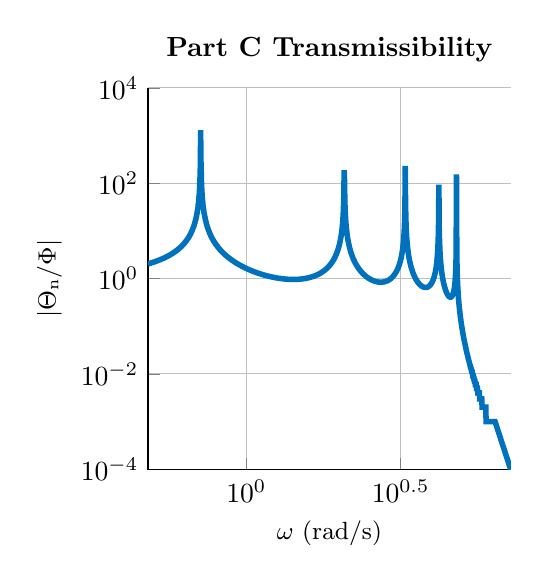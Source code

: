 % This file was created by matlab2tikz.
%
\definecolor{mycolor1}{rgb}{0.0,0.447,0.741}%
%
\begin{tikzpicture}

\begin{axis}[%
width=0.38\textwidth,
height=0.4\textwidth,
at={(0\textwidth,0\textwidth)},
scale only axis,
xmode=log,
xmin=0.48,
xmax=7.195,
xminorticks=true,
xlabel style={font=\color{white!15!black}},
xlabel={$\omega\text{ (rad/s)}$},
ymode=log,
ymin=9.753e-05,
ymax=10000,
yminorticks=true,
ylabel style={font=\color{white!15!black}},
ylabel={$\text{$|$}\Theta{}_\text{n}\text{/}\Phi\text{$|$}$},
axis background/.style={fill=white},
title style={font=\bfseries},
title={Part C Transmissibility},
axis x line*=bottom,
axis y line*=left,
xmajorgrids,
xminorgrids,
ymajorgrids,
yminorgrids,
ylabel style={font=\small},
xlabel style={font=\small}
]
\addplot [color=mycolor1, line width=2.0pt, forget plot]
  table[row sep=crcr]{%
0.48	2.028\\
0.481	2.037\\
0.482	2.046\\
0.483	2.055\\
0.484	2.064\\
0.485	2.073\\
0.486	2.083\\
0.488	2.092\\
0.489	2.102\\
0.49	2.111\\
0.491	2.121\\
0.492	2.131\\
0.493	2.141\\
0.494	2.152\\
0.495	2.162\\
0.497	2.173\\
0.498	2.183\\
0.499	2.194\\
0.5	2.205\\
0.501	2.216\\
0.502	2.228\\
0.504	2.239\\
0.505	2.251\\
0.506	2.262\\
0.507	2.274\\
0.508	2.286\\
0.509	2.299\\
0.511	2.311\\
0.512	2.324\\
0.513	2.337\\
0.514	2.35\\
0.515	2.363\\
0.516	2.376\\
0.518	2.39\\
0.519	2.404\\
0.52	2.418\\
0.521	2.432\\
0.522	2.446\\
0.524	2.461\\
0.525	2.476\\
0.526	2.491\\
0.527	2.506\\
0.528	2.522\\
0.53	2.538\\
0.531	2.554\\
0.532	2.571\\
0.533	2.587\\
0.535	2.604\\
0.536	2.621\\
0.537	2.639\\
0.538	2.657\\
0.54	2.675\\
0.541	2.693\\
0.542	2.712\\
0.543	2.731\\
0.545	2.751\\
0.546	2.771\\
0.547	2.791\\
0.548	2.811\\
0.55	2.832\\
0.551	2.853\\
0.552	2.875\\
0.553	2.897\\
0.555	2.92\\
0.556	2.943\\
0.557	2.966\\
0.558	2.99\\
0.56	3.014\\
0.561	3.039\\
0.562	3.064\\
0.564	3.09\\
0.565	3.116\\
0.566	3.143\\
0.568	3.171\\
0.569	3.199\\
0.57	3.227\\
0.571	3.256\\
0.573	3.286\\
0.574	3.317\\
0.575	3.348\\
0.577	3.38\\
0.578	3.412\\
0.579	3.446\\
0.581	3.48\\
0.582	3.515\\
0.583	3.551\\
0.585	3.587\\
0.586	3.625\\
0.588	3.663\\
0.589	3.702\\
0.59	3.743\\
0.592	3.784\\
0.593	3.826\\
0.594	3.87\\
0.596	3.915\\
0.597	3.96\\
0.598	4.008\\
0.6	4.056\\
0.601	4.106\\
0.603	4.157\\
0.604	4.209\\
0.605	4.263\\
0.607	4.319\\
0.608	4.376\\
0.61	4.436\\
0.611	4.496\\
0.612	4.559\\
0.614	4.624\\
0.615	4.691\\
0.617	4.76\\
0.618	4.831\\
0.619	4.905\\
0.621	4.981\\
0.622	5.06\\
0.624	5.141\\
0.625	5.226\\
0.627	5.313\\
0.628	5.404\\
0.63	5.499\\
0.631	5.597\\
0.632	5.699\\
0.634	5.805\\
0.635	5.915\\
0.637	6.03\\
0.638	6.15\\
0.64	6.275\\
0.641	6.406\\
0.643	6.542\\
0.644	6.686\\
0.646	6.835\\
0.647	6.993\\
0.649	7.158\\
0.65	7.332\\
0.652	7.514\\
0.653	7.707\\
0.655	7.911\\
0.656	8.126\\
0.658	8.354\\
0.659	8.595\\
0.661	8.852\\
0.662	9.126\\
0.664	9.417\\
0.665	9.729\\
0.667	10.063\\
0.668	10.422\\
0.67	10.809\\
0.671	11.227\\
0.673	11.679\\
0.675	12.171\\
0.676	12.708\\
0.678	13.296\\
0.679	13.942\\
0.681	14.657\\
0.682	15.452\\
0.684	16.339\\
0.686	17.338\\
0.687	18.47\\
0.689	19.764\\
0.69	21.257\\
0.692	22.999\\
0.693	25.057\\
0.695	27.527\\
0.697	30.546\\
0.698	34.318\\
0.7	39.167\\
0.701	45.631\\
0.703	54.674\\
0.705	68.223\\
0.706	90.753\\
0.708	135.545\\
0.71	266.427\\
0.711	1301.072\\
0.713	265.965\\
0.715	134.933\\
0.716	90.112\\
0.718	67.572\\
0.719	54.018\\
0.721	44.972\\
0.723	38.507\\
0.724	33.657\\
0.726	29.884\\
0.728	26.865\\
0.729	24.394\\
0.731	22.336\\
0.733	20.594\\
0.735	19.101\\
0.736	17.807\\
0.738	16.675\\
0.74	15.676\\
0.741	14.788\\
0.743	13.994\\
0.745	13.279\\
0.746	12.632\\
0.748	12.044\\
0.75	11.508\\
0.752	11.016\\
0.753	10.563\\
0.755	10.146\\
0.757	9.759\\
0.759	9.4\\
0.76	9.066\\
0.762	8.754\\
0.764	8.463\\
0.766	8.189\\
0.767	7.932\\
0.769	7.691\\
0.771	7.463\\
0.773	7.248\\
0.774	7.044\\
0.776	6.852\\
0.778	6.669\\
0.78	6.496\\
0.782	6.33\\
0.783	6.173\\
0.785	6.023\\
0.787	5.881\\
0.789	5.744\\
0.791	5.613\\
0.793	5.488\\
0.794	5.369\\
0.796	5.254\\
0.798	5.143\\
0.8	5.038\\
0.802	4.936\\
0.804	4.838\\
0.805	4.744\\
0.807	4.653\\
0.809	4.565\\
0.811	4.481\\
0.813	4.4\\
0.815	4.321\\
0.817	4.245\\
0.818	4.171\\
0.82	4.1\\
0.822	4.031\\
0.824	3.965\\
0.826	3.9\\
0.828	3.838\\
0.83	3.777\\
0.832	3.718\\
0.834	3.661\\
0.836	3.605\\
0.838	3.552\\
0.839	3.499\\
0.841	3.448\\
0.843	3.399\\
0.845	3.351\\
0.847	3.304\\
0.849	3.258\\
0.851	3.214\\
0.853	3.17\\
0.855	3.128\\
0.857	3.087\\
0.859	3.047\\
0.861	3.008\\
0.863	2.97\\
0.865	2.932\\
0.867	2.896\\
0.869	2.861\\
0.871	2.826\\
0.873	2.792\\
0.875	2.759\\
0.877	2.727\\
0.879	2.695\\
0.881	2.664\\
0.883	2.634\\
0.885	2.604\\
0.887	2.575\\
0.889	2.547\\
0.891	2.519\\
0.893	2.492\\
0.895	2.466\\
0.897	2.44\\
0.9	2.414\\
0.902	2.389\\
0.904	2.365\\
0.906	2.341\\
0.908	2.317\\
0.91	2.294\\
0.912	2.271\\
0.914	2.249\\
0.916	2.227\\
0.918	2.206\\
0.92	2.185\\
0.923	2.165\\
0.925	2.144\\
0.927	2.125\\
0.929	2.105\\
0.931	2.086\\
0.933	2.067\\
0.935	2.049\\
0.938	2.031\\
0.94	2.013\\
0.942	1.995\\
0.944	1.978\\
0.946	1.961\\
0.948	1.945\\
0.951	1.929\\
0.953	1.913\\
0.955	1.897\\
0.957	1.881\\
0.959	1.866\\
0.962	1.851\\
0.964	1.836\\
0.966	1.822\\
0.968	1.808\\
0.971	1.794\\
0.973	1.78\\
0.975	1.766\\
0.977	1.753\\
0.98	1.74\\
0.982	1.727\\
0.984	1.714\\
0.986	1.701\\
0.989	1.689\\
0.991	1.677\\
0.993	1.665\\
0.995	1.653\\
0.998	1.641\\
1.0	1.63\\
1.002	1.619\\
1.005	1.608\\
1.007	1.597\\
1.009	1.586\\
1.012	1.575\\
1.014	1.565\\
1.016	1.555\\
1.019	1.544\\
1.021	1.534\\
1.023	1.524\\
1.026	1.515\\
1.028	1.505\\
1.03	1.496\\
1.033	1.486\\
1.035	1.477\\
1.038	1.468\\
1.04	1.459\\
1.042	1.451\\
1.045	1.442\\
1.047	1.433\\
1.05	1.425\\
1.052	1.417\\
1.054	1.408\\
1.057	1.4\\
1.059	1.392\\
1.062	1.385\\
1.064	1.377\\
1.067	1.369\\
1.069	1.362\\
1.072	1.354\\
1.074	1.347\\
1.076	1.34\\
1.079	1.333\\
1.081	1.325\\
1.084	1.319\\
1.086	1.312\\
1.089	1.305\\
1.091	1.298\\
1.094	1.292\\
1.097	1.285\\
1.099	1.279\\
1.102	1.273\\
1.104	1.266\\
1.107	1.26\\
1.109	1.254\\
1.112	1.248\\
1.114	1.242\\
1.117	1.237\\
1.119	1.231\\
1.122	1.225\\
1.125	1.22\\
1.127	1.214\\
1.13	1.209\\
1.132	1.204\\
1.135	1.198\\
1.138	1.193\\
1.14	1.188\\
1.143	1.183\\
1.146	1.178\\
1.148	1.173\\
1.151	1.168\\
1.153	1.163\\
1.156	1.159\\
1.159	1.154\\
1.161	1.15\\
1.164	1.145\\
1.167	1.141\\
1.17	1.136\\
1.172	1.132\\
1.175	1.128\\
1.178	1.124\\
1.18	1.119\\
1.183	1.115\\
1.186	1.111\\
1.189	1.107\\
1.191	1.104\\
1.194	1.1\\
1.197	1.096\\
1.2	1.092\\
1.202	1.089\\
1.205	1.085\\
1.208	1.081\\
1.211	1.078\\
1.213	1.075\\
1.216	1.071\\
1.219	1.068\\
1.222	1.065\\
1.225	1.061\\
1.227	1.058\\
1.23	1.055\\
1.233	1.052\\
1.236	1.049\\
1.239	1.046\\
1.242	1.043\\
1.245	1.04\\
1.247	1.038\\
1.25	1.035\\
1.253	1.032\\
1.256	1.03\\
1.259	1.027\\
1.262	1.024\\
1.265	1.022\\
1.268	1.02\\
1.271	1.017\\
1.274	1.015\\
1.276	1.013\\
1.279	1.01\\
1.282	1.008\\
1.285	1.006\\
1.288	1.004\\
1.291	1.002\\
1.294	1.0\\
1.297	0.998\\
1.3	0.996\\
1.303	0.994\\
1.306	0.992\\
1.309	0.991\\
1.312	0.989\\
1.315	0.987\\
1.318	0.986\\
1.321	0.984\\
1.324	0.982\\
1.327	0.981\\
1.33	0.98\\
1.334	0.978\\
1.337	0.977\\
1.34	0.976\\
1.343	0.974\\
1.346	0.973\\
1.349	0.972\\
1.352	0.971\\
1.355	0.97\\
1.358	0.969\\
1.361	0.968\\
1.365	0.967\\
1.368	0.966\\
1.371	0.965\\
1.374	0.965\\
1.377	0.964\\
1.38	0.963\\
1.384	0.963\\
1.387	0.962\\
1.39	0.962\\
1.393	0.961\\
1.396	0.961\\
1.4	0.96\\
1.403	0.96\\
1.406	0.96\\
1.409	0.96\\
1.413	0.959\\
1.416	0.959\\
1.419	0.959\\
1.422	0.959\\
1.426	0.959\\
1.429	0.959\\
1.432	0.96\\
1.436	0.96\\
1.439	0.96\\
1.442	0.96\\
1.445	0.961\\
1.449	0.961\\
1.452	0.962\\
1.455	0.962\\
1.459	0.963\\
1.462	0.964\\
1.466	0.965\\
1.469	0.965\\
1.472	0.966\\
1.476	0.967\\
1.479	0.968\\
1.483	0.969\\
1.486	0.97\\
1.489	0.972\\
1.493	0.973\\
1.496	0.974\\
1.5	0.976\\
1.503	0.977\\
1.507	0.979\\
1.51	0.98\\
1.514	0.982\\
1.517	0.984\\
1.521	0.985\\
1.524	0.987\\
1.528	0.989\\
1.531	0.991\\
1.535	0.994\\
1.538	0.996\\
1.542	0.998\\
1.545	1.0\\
1.549	1.003\\
1.552	1.006\\
1.556	1.008\\
1.56	1.011\\
1.563	1.014\\
1.567	1.017\\
1.57	1.02\\
1.574	1.023\\
1.578	1.026\\
1.581	1.03\\
1.585	1.033\\
1.589	1.037\\
1.592	1.04\\
1.596	1.044\\
1.6	1.048\\
1.603	1.052\\
1.607	1.056\\
1.611	1.06\\
1.614	1.065\\
1.618	1.069\\
1.622	1.074\\
1.626	1.079\\
1.629	1.084\\
1.633	1.089\\
1.637	1.094\\
1.641	1.099\\
1.644	1.105\\
1.648	1.11\\
1.652	1.116\\
1.656	1.122\\
1.66	1.129\\
1.663	1.135\\
1.667	1.141\\
1.671	1.148\\
1.675	1.155\\
1.679	1.162\\
1.683	1.17\\
1.687	1.177\\
1.69	1.185\\
1.694	1.193\\
1.698	1.201\\
1.702	1.21\\
1.706	1.218\\
1.71	1.227\\
1.714	1.237\\
1.718	1.246\\
1.722	1.256\\
1.726	1.266\\
1.73	1.277\\
1.734	1.287\\
1.738	1.298\\
1.742	1.31\\
1.746	1.322\\
1.75	1.334\\
1.754	1.346\\
1.758	1.359\\
1.762	1.373\\
1.766	1.387\\
1.77	1.401\\
1.774	1.416\\
1.778	1.431\\
1.782	1.447\\
1.787	1.463\\
1.791	1.48\\
1.795	1.497\\
1.799	1.515\\
1.803	1.534\\
1.807	1.554\\
1.811	1.574\\
1.816	1.595\\
1.82	1.616\\
1.824	1.639\\
1.828	1.662\\
1.832	1.687\\
1.837	1.712\\
1.841	1.738\\
1.845	1.766\\
1.849	1.795\\
1.854	1.824\\
1.858	1.856\\
1.862	1.888\\
1.866	1.922\\
1.871	1.958\\
1.875	1.995\\
1.879	2.034\\
1.884	2.075\\
1.888	2.119\\
1.892	2.164\\
1.897	2.212\\
1.901	2.262\\
1.906	2.315\\
1.91	2.371\\
1.914	2.431\\
1.919	2.494\\
1.923	2.56\\
1.928	2.631\\
1.932	2.707\\
1.936	2.788\\
1.941	2.874\\
1.945	2.967\\
1.95	3.066\\
1.954	3.174\\
1.959	3.289\\
1.963	3.415\\
1.968	3.551\\
1.972	3.7\\
1.977	3.862\\
1.982	4.041\\
1.986	4.238\\
1.991	4.457\\
1.995	4.702\\
2.0	4.976\\
2.005	5.287\\
2.009	5.64\\
2.014	6.047\\
2.018	6.52\\
2.023	7.076\\
2.028	7.74\\
2.032	8.545\\
2.037	9.543\\
2.042	10.812\\
2.047	12.478\\
2.051	14.762\\
2.056	18.089\\
2.061	23.377\\
2.065	33.079\\
2.07	56.612\\
2.075	188.149\\
2.08	122.815\\
2.085	48.236\\
2.089	29.852\\
2.094	21.582\\
2.099	16.886\\
2.104	13.86\\
2.109	11.748\\
2.114	10.19\\
2.118	8.994\\
2.123	8.048\\
2.128	7.279\\
2.133	6.643\\
2.138	6.109\\
2.143	5.653\\
2.148	5.259\\
2.153	4.917\\
2.158	4.615\\
2.163	4.349\\
2.168	4.111\\
2.173	3.897\\
2.178	3.704\\
2.183	3.53\\
2.188	3.371\\
2.193	3.225\\
2.198	3.092\\
2.203	2.969\\
2.208	2.856\\
2.213	2.75\\
2.218	2.653\\
2.223	2.562\\
2.228	2.477\\
2.234	2.398\\
2.239	2.323\\
2.244	2.254\\
2.249	2.188\\
2.254	2.126\\
2.259	2.068\\
2.265	2.013\\
2.27	1.96\\
2.275	1.911\\
2.28	1.864\\
2.286	1.82\\
2.291	1.777\\
2.296	1.737\\
2.302	1.699\\
2.307	1.662\\
2.312	1.627\\
2.317	1.594\\
2.323	1.562\\
2.328	1.532\\
2.334	1.502\\
2.339	1.474\\
2.344	1.448\\
2.35	1.422\\
2.355	1.397\\
2.361	1.374\\
2.366	1.351\\
2.371	1.329\\
2.377	1.308\\
2.382	1.288\\
2.388	1.269\\
2.393	1.25\\
2.399	1.232\\
2.404	1.215\\
2.41	1.198\\
2.416	1.182\\
2.421	1.166\\
2.427	1.151\\
2.432	1.137\\
2.438	1.123\\
2.443	1.11\\
2.449	1.097\\
2.455	1.084\\
2.46	1.072\\
2.466	1.06\\
2.472	1.049\\
2.477	1.038\\
2.483	1.028\\
2.489	1.018\\
2.495	1.008\\
2.5	0.999\\
2.506	0.99\\
2.512	0.981\\
2.518	0.973\\
2.524	0.965\\
2.529	0.957\\
2.535	0.95\\
2.541	0.943\\
2.547	0.936\\
2.553	0.929\\
2.559	0.923\\
2.565	0.917\\
2.57	0.911\\
2.576	0.905\\
2.582	0.9\\
2.588	0.895\\
2.594	0.89\\
2.6	0.885\\
2.606	0.881\\
2.612	0.877\\
2.618	0.873\\
2.624	0.869\\
2.63	0.866\\
2.636	0.863\\
2.642	0.86\\
2.649	0.857\\
2.655	0.854\\
2.661	0.852\\
2.667	0.85\\
2.673	0.848\\
2.679	0.846\\
2.685	0.844\\
2.692	0.843\\
2.698	0.842\\
2.704	0.841\\
2.71	0.84\\
2.717	0.84\\
2.723	0.84\\
2.729	0.84\\
2.735	0.84\\
2.742	0.841\\
2.748	0.841\\
2.754	0.842\\
2.761	0.843\\
2.767	0.845\\
2.773	0.847\\
2.78	0.848\\
2.786	0.851\\
2.793	0.853\\
2.799	0.856\\
2.806	0.859\\
2.812	0.862\\
2.818	0.866\\
2.825	0.87\\
2.831	0.874\\
2.838	0.879\\
2.845	0.884\\
2.851	0.889\\
2.858	0.895\\
2.864	0.901\\
2.871	0.907\\
2.877	0.914\\
2.884	0.921\\
2.891	0.929\\
2.897	0.937\\
2.904	0.946\\
2.911	0.955\\
2.918	0.965\\
2.924	0.975\\
2.931	0.987\\
2.938	0.998\\
2.945	1.011\\
2.951	1.024\\
2.958	1.038\\
2.965	1.052\\
2.972	1.068\\
2.979	1.085\\
2.985	1.102\\
2.992	1.121\\
2.999	1.141\\
3.006	1.162\\
3.013	1.185\\
3.02	1.209\\
3.027	1.235\\
3.034	1.262\\
3.041	1.292\\
3.048	1.323\\
3.055	1.357\\
3.062	1.393\\
3.069	1.433\\
3.076	1.475\\
3.083	1.521\\
3.09	1.571\\
3.098	1.625\\
3.105	1.684\\
3.112	1.749\\
3.119	1.82\\
3.126	1.898\\
3.133	1.985\\
3.141	2.082\\
3.148	2.191\\
3.155	2.314\\
3.162	2.453\\
3.17	2.612\\
3.177	2.797\\
3.184	3.012\\
3.192	3.266\\
3.199	3.572\\
3.206	3.945\\
3.214	4.412\\
3.221	5.011\\
3.229	5.808\\
3.236	6.919\\
3.243	8.577\\
3.251	11.309\\
3.258	16.662\\
3.266	31.807\\
3.273	230.29\\
3.281	36.947\\
3.289	17.771\\
3.296	11.66\\
3.304	8.661\\
3.311	6.881\\
3.319	5.702\\
3.327	4.865\\
3.334	4.24\\
3.342	3.755\\
3.35	3.369\\
3.357	3.054\\
3.365	2.792\\
3.373	2.571\\
3.381	2.382\\
3.389	2.219\\
3.396	2.077\\
3.404	1.952\\
3.412	1.841\\
3.42	1.743\\
3.428	1.654\\
3.436	1.574\\
3.444	1.502\\
3.452	1.437\\
3.459	1.377\\
3.467	1.322\\
3.475	1.272\\
3.483	1.226\\
3.491	1.183\\
3.5	1.143\\
3.508	1.107\\
3.516	1.073\\
3.524	1.041\\
3.532	1.012\\
3.54	0.984\\
3.548	0.958\\
3.556	0.935\\
3.565	0.912\\
3.573	0.891\\
3.581	0.871\\
3.589	0.853\\
3.598	0.836\\
3.606	0.819\\
3.614	0.804\\
3.623	0.79\\
3.631	0.777\\
3.639	0.764\\
3.648	0.752\\
3.656	0.741\\
3.664	0.731\\
3.673	0.722\\
3.681	0.713\\
3.69	0.705\\
3.698	0.697\\
3.707	0.69\\
3.715	0.684\\
3.724	0.678\\
3.733	0.673\\
3.741	0.668\\
3.75	0.664\\
3.758	0.661\\
3.767	0.658\\
3.776	0.655\\
3.785	0.653\\
3.793	0.652\\
3.802	0.651\\
3.811	0.651\\
3.82	0.651\\
3.828	0.652\\
3.837	0.654\\
3.846	0.656\\
3.855	0.659\\
3.864	0.662\\
3.873	0.667\\
3.882	0.671\\
3.891	0.677\\
3.9	0.684\\
3.909	0.691\\
3.918	0.7\\
3.927	0.71\\
3.936	0.72\\
3.945	0.732\\
3.954	0.746\\
3.963	0.761\\
3.972	0.777\\
3.981	0.796\\
3.99	0.816\\
4.0	0.839\\
4.009	0.865\\
4.018	0.894\\
4.027	0.926\\
4.037	0.963\\
4.046	1.004\\
4.055	1.051\\
4.065	1.105\\
4.074	1.168\\
4.083	1.241\\
4.093	1.327\\
4.102	1.43\\
4.112	1.554\\
4.121	1.707\\
4.131	1.9\\
4.14	2.149\\
4.15	2.486\\
4.159	2.961\\
4.169	3.684\\
4.178	4.913\\
4.188	7.455\\
4.198	15.793\\
4.207	93.641\\
4.217	12.017\\
4.227	6.321\\
4.237	4.265\\
4.246	3.206\\
4.256	2.561\\
4.266	2.128\\
4.276	1.817\\
4.286	1.584\\
4.295	1.402\\
4.305	1.257\\
4.315	1.139\\
4.325	1.041\\
4.335	0.958\\
4.345	0.888\\
4.355	0.827\\
4.365	0.775\\
4.375	0.729\\
4.385	0.688\\
4.396	0.652\\
4.406	0.621\\
4.416	0.592\\
4.426	0.567\\
4.436	0.545\\
4.446	0.524\\
4.457	0.506\\
4.467	0.49\\
4.477	0.476\\
4.488	0.463\\
4.498	0.452\\
4.508	0.442\\
4.519	0.433\\
4.529	0.426\\
4.54	0.419\\
4.55	0.414\\
4.56	0.411\\
4.571	0.408\\
4.582	0.407\\
4.592	0.407\\
4.603	0.408\\
4.613	0.412\\
4.624	0.416\\
4.635	0.423\\
4.645	0.432\\
4.656	0.444\\
4.667	0.459\\
4.677	0.478\\
4.688	0.503\\
4.699	0.534\\
4.71	0.575\\
4.721	0.628\\
4.732	0.702\\
4.743	0.806\\
4.753	0.966\\
4.764	1.235\\
4.775	1.777\\
4.786	3.413\\
4.797	152.323\\
4.809	3.123\\
4.82	1.502\\
4.831	0.962\\
4.842	0.693\\
4.853	0.533\\
4.864	0.427\\
4.875	0.352\\
4.887	0.296\\
4.898	0.253\\
4.909	0.22\\
4.921	0.192\\
4.932	0.17\\
4.943	0.151\\
4.955	0.135\\
4.966	0.121\\
4.978	0.11\\
4.989	0.099\\
5.0	0.091\\
5.012	0.083\\
5.024	0.076\\
5.035	0.07\\
5.047	0.064\\
5.058	0.059\\
5.07	0.055\\
5.082	0.051\\
5.093	0.047\\
5.105	0.044\\
5.117	0.041\\
5.129	0.038\\
5.141	0.036\\
5.152	0.033\\
5.164	0.031\\
5.176	0.029\\
5.188	0.027\\
5.2	0.026\\
5.212	0.024\\
5.224	0.023\\
5.236	0.021\\
5.248	0.02\\
5.26	0.019\\
5.272	0.018\\
5.285	0.017\\
5.297	0.016\\
5.309	0.015\\
5.321	0.014\\
5.333	0.014\\
5.346	0.013\\
5.358	0.012\\
5.37	0.012\\
5.383	0.011\\
5.395	0.011\\
5.408	0.01\\
5.42	0.009\\
5.433	0.009\\
5.445	0.009\\
5.458	0.008\\
5.47	0.008\\
5.483	0.007\\
5.496	0.007\\
5.508	0.007\\
5.521	0.006\\
5.534	0.006\\
5.546	0.006\\
5.559	0.006\\
5.572	0.005\\
5.585	0.005\\
5.598	0.005\\
5.611	0.005\\
5.624	0.004\\
5.637	0.004\\
5.65	0.004\\
5.663	0.004\\
5.676	0.004\\
5.689	0.004\\
5.702	0.003\\
5.715	0.003\\
5.728	0.003\\
5.741	0.003\\
5.755	0.003\\
5.768	0.003\\
5.781	0.003\\
5.794	0.003\\
5.808	0.002\\
5.821	0.002\\
5.835	0.002\\
5.848	0.002\\
5.862	0.002\\
5.875	0.002\\
5.889	0.002\\
5.902	0.002\\
5.916	0.002\\
5.929	0.002\\
5.943	0.002\\
5.957	0.002\\
5.971	0.002\\
5.984	0.001\\
5.998	0.001\\
6.012	0.001\\
6.026	0.001\\
6.04	0.001\\
6.054	0.001\\
6.068	0.001\\
6.082	0.001\\
6.096	0.001\\
6.11	0.001\\
6.124	0.001\\
6.138	0.001\\
6.152	0.001\\
6.166	0.001\\
6.18	0.001\\
6.195	0.001\\
6.209	0.001\\
6.223	0.001\\
6.238	0.001\\
6.252	0.001\\
6.266	0.001\\
6.281	0.001\\
6.295	0.001\\
6.31	0.001\\
6.324	0.001\\
6.339	0.001\\
6.353	0.001\\
6.368	0.001\\
6.383	0.001\\
6.398	0.001\\
6.412	0.0\\
6.427	0.0\\
6.442	0.0\\
6.457	0.0\\
6.472	0.0\\
6.487	0.0\\
6.501	0.0\\
6.516	0.0\\
6.531	0.0\\
6.547	0.0\\
6.562	0.0\\
6.577	0.0\\
6.592	0.0\\
6.607	0.0\\
6.622	0.0\\
6.638	0.0\\
6.653	0.0\\
6.668	0.0\\
6.684	0.0\\
6.699	0.0\\
6.714	0.0\\
6.73	0.0\\
6.745	0.0\\
6.761	0.0\\
6.777	0.0\\
6.792	0.0\\
6.808	0.0\\
6.824	0.0\\
6.839	0.0\\
6.855	0.0\\
6.871	0.0\\
6.887	0.0\\
6.903	0.0\\
6.918	0.0\\
6.934	0.0\\
6.95	0.0\\
6.966	0.0\\
6.983	0.0\\
6.999	0.0\\
7.015	0.0\\
7.031	0.0\\
7.047	0.0\\
7.063	0.0\\
7.08	0.0\\
7.096	0.0\\
7.112	0.0\\
7.129	0.0\\
7.145	0.0\\
7.162	0.0\\
7.178	0.0\\
7.195	9.753e-05\\
};
\end{axis}
\end{tikzpicture}%